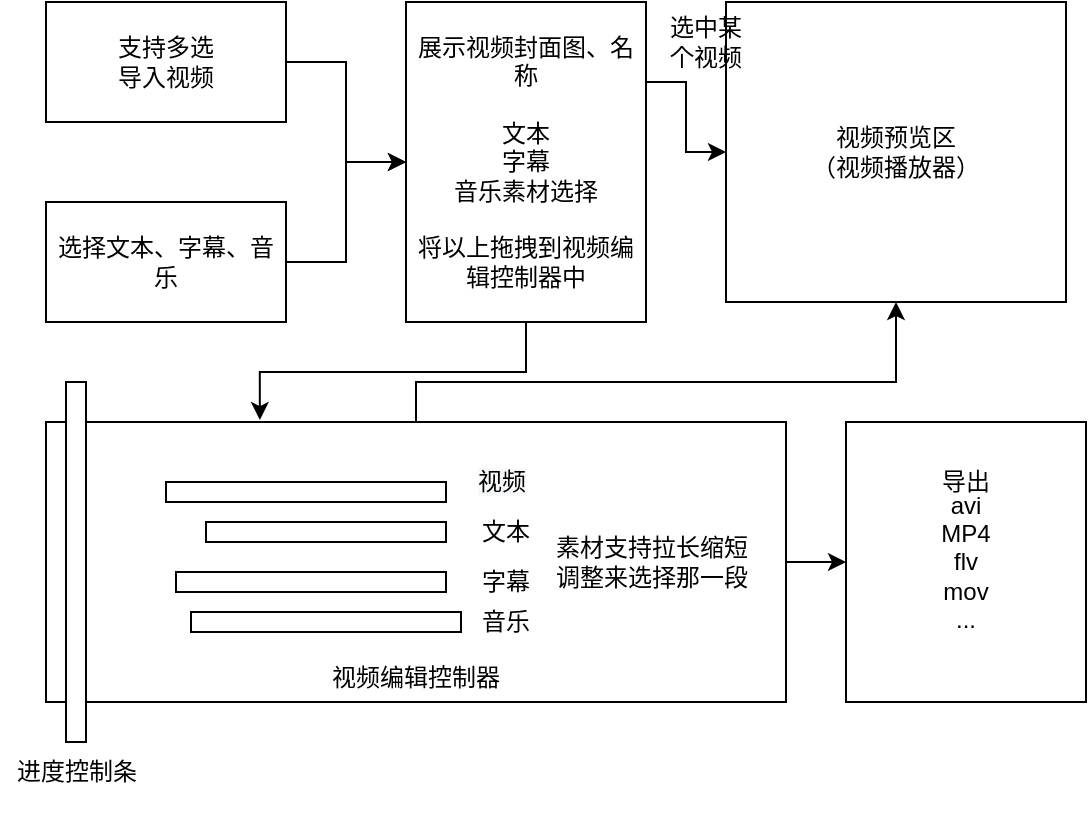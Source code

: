<mxfile version="14.6.13" type="device"><diagram id="QTuZAdaOduYGWY9tU9QE" name="第 1 页"><mxGraphModel dx="946" dy="628" grid="1" gridSize="10" guides="1" tooltips="1" connect="1" arrows="1" fold="1" page="1" pageScale="1" pageWidth="827" pageHeight="1169" math="0" shadow="0"><root><mxCell id="0"/><mxCell id="1" parent="0"/><mxCell id="6nqTlldniNG_yN0TRB-U-7" value="" style="edgeStyle=orthogonalEdgeStyle;rounded=0;orthogonalLoop=1;jettySize=auto;html=1;" edge="1" parent="1" source="6nqTlldniNG_yN0TRB-U-1" target="6nqTlldniNG_yN0TRB-U-2"><mxGeometry relative="1" as="geometry"/></mxCell><mxCell id="6nqTlldniNG_yN0TRB-U-1" value="支持多选&lt;br&gt;导入视频" style="rounded=0;whiteSpace=wrap;html=1;" vertex="1" parent="1"><mxGeometry x="130" y="70" width="120" height="60" as="geometry"/></mxCell><mxCell id="6nqTlldniNG_yN0TRB-U-25" style="edgeStyle=orthogonalEdgeStyle;rounded=0;orthogonalLoop=1;jettySize=auto;html=1;exitX=1;exitY=0.25;exitDx=0;exitDy=0;" edge="1" parent="1" source="6nqTlldniNG_yN0TRB-U-2" target="6nqTlldniNG_yN0TRB-U-9"><mxGeometry relative="1" as="geometry"/></mxCell><mxCell id="6nqTlldniNG_yN0TRB-U-29" style="edgeStyle=orthogonalEdgeStyle;rounded=0;orthogonalLoop=1;jettySize=auto;html=1;exitX=0.5;exitY=1;exitDx=0;exitDy=0;entryX=0.289;entryY=-0.007;entryDx=0;entryDy=0;entryPerimeter=0;" edge="1" parent="1" source="6nqTlldniNG_yN0TRB-U-2" target="6nqTlldniNG_yN0TRB-U-4"><mxGeometry relative="1" as="geometry"/></mxCell><mxCell id="6nqTlldniNG_yN0TRB-U-2" value="展示视频封面图、名称&lt;br&gt;&lt;br&gt;文本&lt;br&gt;字幕&lt;br&gt;音乐素材选择&lt;br&gt;&lt;br&gt;将以上拖拽到视频编辑控制器中&lt;br&gt;" style="rounded=0;whiteSpace=wrap;html=1;" vertex="1" parent="1"><mxGeometry x="310" y="70" width="120" height="160" as="geometry"/></mxCell><mxCell id="6nqTlldniNG_yN0TRB-U-8" style="edgeStyle=orthogonalEdgeStyle;rounded=0;orthogonalLoop=1;jettySize=auto;html=1;entryX=0;entryY=0.5;entryDx=0;entryDy=0;" edge="1" parent="1" source="6nqTlldniNG_yN0TRB-U-3" target="6nqTlldniNG_yN0TRB-U-2"><mxGeometry relative="1" as="geometry"/></mxCell><mxCell id="6nqTlldniNG_yN0TRB-U-3" value="选择文本、字幕、音乐" style="rounded=0;whiteSpace=wrap;html=1;" vertex="1" parent="1"><mxGeometry x="130" y="170" width="120" height="60" as="geometry"/></mxCell><mxCell id="6nqTlldniNG_yN0TRB-U-30" style="edgeStyle=orthogonalEdgeStyle;rounded=0;orthogonalLoop=1;jettySize=auto;html=1;" edge="1" parent="1" source="6nqTlldniNG_yN0TRB-U-4" target="6nqTlldniNG_yN0TRB-U-20"><mxGeometry relative="1" as="geometry"/></mxCell><mxCell id="6nqTlldniNG_yN0TRB-U-33" style="edgeStyle=orthogonalEdgeStyle;rounded=0;orthogonalLoop=1;jettySize=auto;html=1;exitX=0.5;exitY=0;exitDx=0;exitDy=0;entryX=0.5;entryY=1;entryDx=0;entryDy=0;" edge="1" parent="1" source="6nqTlldniNG_yN0TRB-U-4" target="6nqTlldniNG_yN0TRB-U-9"><mxGeometry relative="1" as="geometry"><Array as="points"><mxPoint x="315" y="260"/><mxPoint x="555" y="260"/></Array></mxGeometry></mxCell><mxCell id="6nqTlldniNG_yN0TRB-U-4" value="&lt;br&gt;&lt;br&gt;&lt;br&gt;&lt;br&gt;&lt;br&gt;&lt;br&gt;&lt;br&gt;&lt;br&gt;视频编辑控制器" style="rounded=0;whiteSpace=wrap;html=1;" vertex="1" parent="1"><mxGeometry x="130" y="280" width="370" height="140" as="geometry"/></mxCell><mxCell id="6nqTlldniNG_yN0TRB-U-9" value="视频预览区&lt;br&gt;（视频播放器）" style="rounded=0;whiteSpace=wrap;html=1;" vertex="1" parent="1"><mxGeometry x="470" y="70" width="170" height="150" as="geometry"/></mxCell><mxCell id="6nqTlldniNG_yN0TRB-U-11" value="" style="rounded=0;whiteSpace=wrap;html=1;" vertex="1" parent="1"><mxGeometry x="190" y="310" width="140" height="10" as="geometry"/></mxCell><mxCell id="6nqTlldniNG_yN0TRB-U-12" value="" style="rounded=0;whiteSpace=wrap;html=1;" vertex="1" parent="1"><mxGeometry x="210" y="330" width="120" height="10" as="geometry"/></mxCell><mxCell id="6nqTlldniNG_yN0TRB-U-13" value="" style="rounded=0;whiteSpace=wrap;html=1;" vertex="1" parent="1"><mxGeometry x="195" y="355" width="135" height="10" as="geometry"/></mxCell><mxCell id="6nqTlldniNG_yN0TRB-U-14" value="&lt;meta charset=&quot;utf-8&quot;&gt;&lt;span style=&quot;color: rgb(0, 0, 0); font-family: helvetica; font-size: 12px; font-style: normal; font-weight: 400; letter-spacing: normal; text-align: center; text-indent: 0px; text-transform: none; word-spacing: 0px; background-color: rgb(248, 249, 250); display: inline; float: none;&quot;&gt;视频&lt;/span&gt;" style="text;html=1;strokeColor=none;fillColor=none;align=center;verticalAlign=middle;whiteSpace=wrap;rounded=0;" vertex="1" parent="1"><mxGeometry x="337.5" y="300" width="40" height="20" as="geometry"/></mxCell><mxCell id="6nqTlldniNG_yN0TRB-U-15" value="文本" style="text;html=1;strokeColor=none;fillColor=none;align=center;verticalAlign=middle;whiteSpace=wrap;rounded=0;" vertex="1" parent="1"><mxGeometry x="340" y="325" width="40" height="20" as="geometry"/></mxCell><mxCell id="6nqTlldniNG_yN0TRB-U-16" value="字幕" style="text;html=1;strokeColor=none;fillColor=none;align=center;verticalAlign=middle;whiteSpace=wrap;rounded=0;" vertex="1" parent="1"><mxGeometry x="340" y="350" width="40" height="20" as="geometry"/></mxCell><mxCell id="6nqTlldniNG_yN0TRB-U-17" value="" style="rounded=0;whiteSpace=wrap;html=1;" vertex="1" parent="1"><mxGeometry x="202.5" y="375" width="135" height="10" as="geometry"/></mxCell><mxCell id="6nqTlldniNG_yN0TRB-U-18" value="音乐" style="text;html=1;strokeColor=none;fillColor=none;align=center;verticalAlign=middle;whiteSpace=wrap;rounded=0;" vertex="1" parent="1"><mxGeometry x="340" y="370" width="40" height="20" as="geometry"/></mxCell><mxCell id="6nqTlldniNG_yN0TRB-U-20" value="" style="rounded=0;whiteSpace=wrap;html=1;" vertex="1" parent="1"><mxGeometry x="530" y="280" width="120" height="140" as="geometry"/></mxCell><mxCell id="6nqTlldniNG_yN0TRB-U-21" value="导出" style="text;html=1;strokeColor=none;fillColor=none;align=center;verticalAlign=middle;whiteSpace=wrap;rounded=0;" vertex="1" parent="1"><mxGeometry x="570" y="300" width="40" height="20" as="geometry"/></mxCell><mxCell id="6nqTlldniNG_yN0TRB-U-24" value="avi&lt;br&gt;MP4&lt;br&gt;flv&lt;br&gt;mov&lt;br&gt;..." style="text;html=1;strokeColor=none;fillColor=none;align=center;verticalAlign=middle;whiteSpace=wrap;rounded=0;" vertex="1" parent="1"><mxGeometry x="570" y="340" width="40" height="20" as="geometry"/></mxCell><mxCell id="6nqTlldniNG_yN0TRB-U-26" value="选中某个视频" style="text;html=1;strokeColor=none;fillColor=none;align=center;verticalAlign=middle;whiteSpace=wrap;rounded=0;" vertex="1" parent="1"><mxGeometry x="440" y="80" width="40" height="20" as="geometry"/></mxCell><mxCell id="6nqTlldniNG_yN0TRB-U-39" value="" style="rounded=0;whiteSpace=wrap;html=1;" vertex="1" parent="1"><mxGeometry x="140" y="260" width="10" height="180" as="geometry"/></mxCell><mxCell id="6nqTlldniNG_yN0TRB-U-41" value="进度控制条" style="text;html=1;strokeColor=none;fillColor=none;align=center;verticalAlign=middle;whiteSpace=wrap;rounded=0;" vertex="1" parent="1"><mxGeometry x="107.5" y="430" width="75" height="50" as="geometry"/></mxCell><mxCell id="6nqTlldniNG_yN0TRB-U-42" value="素材支持拉长缩短调整来选择那一段" style="text;html=1;strokeColor=none;fillColor=none;align=center;verticalAlign=middle;whiteSpace=wrap;rounded=0;" vertex="1" parent="1"><mxGeometry x="380" y="330" width="106" height="40" as="geometry"/></mxCell></root></mxGraphModel></diagram></mxfile>